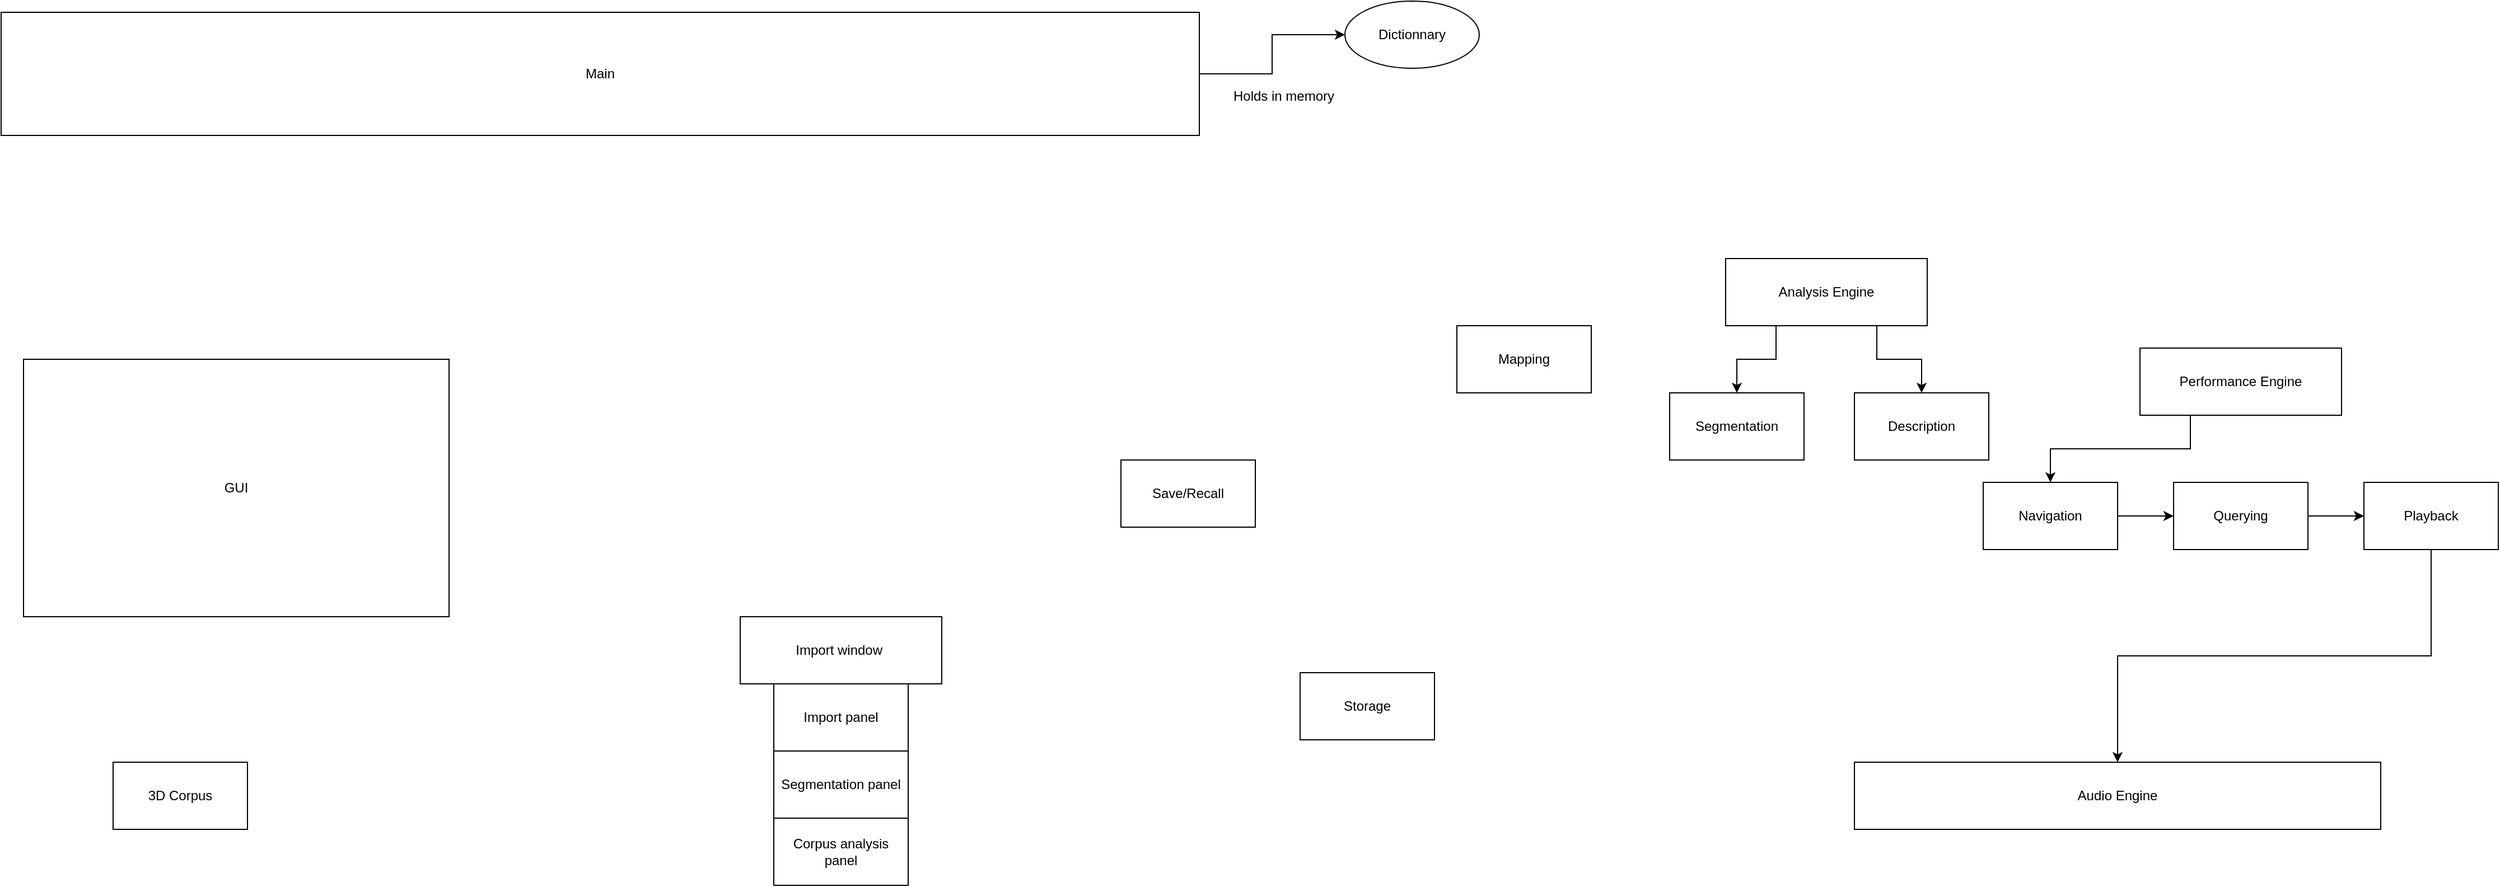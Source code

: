 <mxfile version="20.3.6" type="device"><diagram id="ePpzTPci9Zt8Vv5mxAMs" name="Page-1"><mxGraphModel dx="1192" dy="870" grid="1" gridSize="10" guides="1" tooltips="1" connect="1" arrows="1" fold="1" page="1" pageScale="1" pageWidth="1600" pageHeight="900" math="0" shadow="0"><root><mxCell id="0"/><mxCell id="1" parent="0"/><mxCell id="FtM0qJt7JCQuzQ1Fie0s-8" value="" style="edgeStyle=orthogonalEdgeStyle;rounded=0;orthogonalLoop=1;jettySize=auto;html=1;" edge="1" parent="1" source="FtM0qJt7JCQuzQ1Fie0s-3" target="FtM0qJt7JCQuzQ1Fie0s-7"><mxGeometry relative="1" as="geometry"/></mxCell><mxCell id="FtM0qJt7JCQuzQ1Fie0s-3" value="Main" style="rounded=0;whiteSpace=wrap;html=1;" vertex="1" parent="1"><mxGeometry x="60" y="30" width="1070" height="110" as="geometry"/></mxCell><mxCell id="FtM0qJt7JCQuzQ1Fie0s-4" value="GUI" style="rounded=0;whiteSpace=wrap;html=1;" vertex="1" parent="1"><mxGeometry x="80" y="340" width="380" height="230" as="geometry"/></mxCell><mxCell id="FtM0qJt7JCQuzQ1Fie0s-20" value="" style="edgeStyle=orthogonalEdgeStyle;rounded=0;orthogonalLoop=1;jettySize=auto;html=1;exitX=0.25;exitY=1;exitDx=0;exitDy=0;" edge="1" parent="1" source="FtM0qJt7JCQuzQ1Fie0s-5" target="FtM0qJt7JCQuzQ1Fie0s-6"><mxGeometry relative="1" as="geometry"/></mxCell><mxCell id="FtM0qJt7JCQuzQ1Fie0s-22" style="edgeStyle=orthogonalEdgeStyle;rounded=0;orthogonalLoop=1;jettySize=auto;html=1;exitX=0.75;exitY=1;exitDx=0;exitDy=0;" edge="1" parent="1" source="FtM0qJt7JCQuzQ1Fie0s-5" target="FtM0qJt7JCQuzQ1Fie0s-21"><mxGeometry relative="1" as="geometry"/></mxCell><mxCell id="FtM0qJt7JCQuzQ1Fie0s-5" value="Analysis Engine" style="whiteSpace=wrap;html=1;" vertex="1" parent="1"><mxGeometry x="1600" y="250" width="180" height="60" as="geometry"/></mxCell><mxCell id="FtM0qJt7JCQuzQ1Fie0s-6" value="Segmentation" style="rounded=0;whiteSpace=wrap;html=1;" vertex="1" parent="1"><mxGeometry x="1550" y="370" width="120" height="60" as="geometry"/></mxCell><mxCell id="FtM0qJt7JCQuzQ1Fie0s-7" value="Dictionnary" style="ellipse;whiteSpace=wrap;html=1;rounded=0;" vertex="1" parent="1"><mxGeometry x="1260" y="20" width="120" height="60" as="geometry"/></mxCell><mxCell id="FtM0qJt7JCQuzQ1Fie0s-9" value="Holds in memory" style="text;html=1;align=center;verticalAlign=middle;resizable=0;points=[];autosize=1;strokeColor=none;fillColor=none;" vertex="1" parent="1"><mxGeometry x="1150" y="90" width="110" height="30" as="geometry"/></mxCell><mxCell id="FtM0qJt7JCQuzQ1Fie0s-31" style="edgeStyle=orthogonalEdgeStyle;rounded=0;orthogonalLoop=1;jettySize=auto;html=1;exitX=0.5;exitY=1;exitDx=0;exitDy=0;" edge="1" parent="1" source="FtM0qJt7JCQuzQ1Fie0s-10" target="FtM0qJt7JCQuzQ1Fie0s-27"><mxGeometry relative="1" as="geometry"/></mxCell><mxCell id="FtM0qJt7JCQuzQ1Fie0s-10" value="Playback" style="whiteSpace=wrap;html=1;" vertex="1" parent="1"><mxGeometry x="2170" y="450" width="120" height="60" as="geometry"/></mxCell><mxCell id="FtM0qJt7JCQuzQ1Fie0s-25" value="" style="edgeStyle=orthogonalEdgeStyle;rounded=0;orthogonalLoop=1;jettySize=auto;html=1;" edge="1" parent="1" source="FtM0qJt7JCQuzQ1Fie0s-11" target="FtM0qJt7JCQuzQ1Fie0s-12"><mxGeometry relative="1" as="geometry"/></mxCell><mxCell id="FtM0qJt7JCQuzQ1Fie0s-11" value="Navigation" style="whiteSpace=wrap;html=1;" vertex="1" parent="1"><mxGeometry x="1830" y="450" width="120" height="60" as="geometry"/></mxCell><mxCell id="FtM0qJt7JCQuzQ1Fie0s-26" value="" style="edgeStyle=orthogonalEdgeStyle;rounded=0;orthogonalLoop=1;jettySize=auto;html=1;" edge="1" parent="1" source="FtM0qJt7JCQuzQ1Fie0s-12" target="FtM0qJt7JCQuzQ1Fie0s-10"><mxGeometry relative="1" as="geometry"/></mxCell><mxCell id="FtM0qJt7JCQuzQ1Fie0s-12" value="Querying" style="whiteSpace=wrap;html=1;" vertex="1" parent="1"><mxGeometry x="2000" y="450" width="120" height="60" as="geometry"/></mxCell><mxCell id="FtM0qJt7JCQuzQ1Fie0s-13" value="Storage" style="whiteSpace=wrap;html=1;" vertex="1" parent="1"><mxGeometry x="1220" y="620" width="120" height="60" as="geometry"/></mxCell><mxCell id="FtM0qJt7JCQuzQ1Fie0s-14" value="Save/Recall" style="whiteSpace=wrap;html=1;" vertex="1" parent="1"><mxGeometry x="1060" y="430" width="120" height="60" as="geometry"/></mxCell><mxCell id="FtM0qJt7JCQuzQ1Fie0s-16" style="edgeStyle=orthogonalEdgeStyle;rounded=0;orthogonalLoop=1;jettySize=auto;html=1;exitX=0.25;exitY=1;exitDx=0;exitDy=0;" edge="1" parent="1" source="FtM0qJt7JCQuzQ1Fie0s-15" target="FtM0qJt7JCQuzQ1Fie0s-11"><mxGeometry relative="1" as="geometry"/></mxCell><mxCell id="FtM0qJt7JCQuzQ1Fie0s-15" value="Performance Engine" style="whiteSpace=wrap;html=1;" vertex="1" parent="1"><mxGeometry x="1970" y="330" width="180" height="60" as="geometry"/></mxCell><mxCell id="FtM0qJt7JCQuzQ1Fie0s-18" value="3D Corpus" style="whiteSpace=wrap;html=1;" vertex="1" parent="1"><mxGeometry x="160" y="700" width="120" height="60" as="geometry"/></mxCell><mxCell id="FtM0qJt7JCQuzQ1Fie0s-19" value="Mapping" style="whiteSpace=wrap;html=1;" vertex="1" parent="1"><mxGeometry x="1360" y="310" width="120" height="60" as="geometry"/></mxCell><mxCell id="FtM0qJt7JCQuzQ1Fie0s-21" value="Description" style="whiteSpace=wrap;html=1;" vertex="1" parent="1"><mxGeometry x="1715" y="370" width="120" height="60" as="geometry"/></mxCell><mxCell id="FtM0qJt7JCQuzQ1Fie0s-27" value="Audio Engine" style="whiteSpace=wrap;html=1;" vertex="1" parent="1"><mxGeometry x="1715" y="700" width="470" height="60" as="geometry"/></mxCell><mxCell id="FtM0qJt7JCQuzQ1Fie0s-32" value="Import window&amp;nbsp;" style="whiteSpace=wrap;html=1;" vertex="1" parent="1"><mxGeometry x="720" y="570" width="180" height="60" as="geometry"/></mxCell><mxCell id="FtM0qJt7JCQuzQ1Fie0s-33" value="Segmentation panel" style="whiteSpace=wrap;html=1;" vertex="1" parent="1"><mxGeometry x="750" y="690" width="120" height="60" as="geometry"/></mxCell><mxCell id="FtM0qJt7JCQuzQ1Fie0s-34" value="Import panel" style="whiteSpace=wrap;html=1;" vertex="1" parent="1"><mxGeometry x="750" y="630" width="120" height="60" as="geometry"/></mxCell><mxCell id="FtM0qJt7JCQuzQ1Fie0s-35" value="Corpus analysis panel" style="whiteSpace=wrap;html=1;" vertex="1" parent="1"><mxGeometry x="750" y="750" width="120" height="60" as="geometry"/></mxCell></root></mxGraphModel></diagram></mxfile>